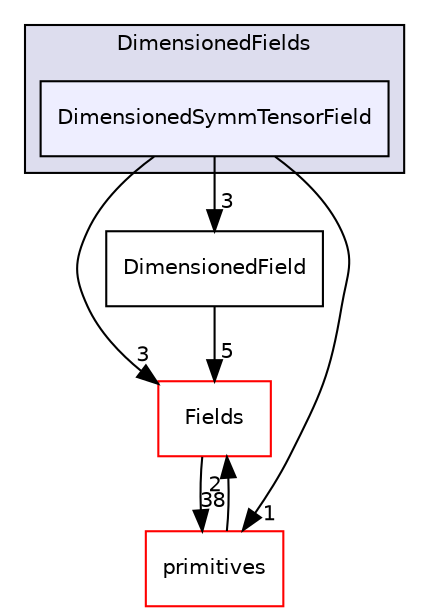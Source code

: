 digraph "src/OpenFOAM/fields/DimensionedFields/DimensionedSymmTensorField" {
  bgcolor=transparent;
  compound=true
  node [ fontsize="10", fontname="Helvetica"];
  edge [ labelfontsize="10", labelfontname="Helvetica"];
  subgraph clusterdir_8c8bb42ce9b582caaa8128a267c381ba {
    graph [ bgcolor="#ddddee", pencolor="black", label="DimensionedFields" fontname="Helvetica", fontsize="10", URL="dir_8c8bb42ce9b582caaa8128a267c381ba.html"]
  dir_b8e480b10bf5ae8db93feee4867cc765 [shape=box, label="DimensionedSymmTensorField", style="filled", fillcolor="#eeeeff", pencolor="black", URL="dir_b8e480b10bf5ae8db93feee4867cc765.html"];
  }
  dir_7d364942a13d3ce50f6681364b448a98 [shape=box label="Fields" color="red" URL="dir_7d364942a13d3ce50f6681364b448a98.html"];
  dir_3e50f45338116b169052b428016851aa [shape=box label="primitives" color="red" URL="dir_3e50f45338116b169052b428016851aa.html"];
  dir_68686b528deddc46396f1a68fb7c2b79 [shape=box label="DimensionedField" URL="dir_68686b528deddc46396f1a68fb7c2b79.html"];
  dir_7d364942a13d3ce50f6681364b448a98->dir_3e50f45338116b169052b428016851aa [headlabel="38", labeldistance=1.5 headhref="dir_002033_002316.html"];
  dir_b8e480b10bf5ae8db93feee4867cc765->dir_7d364942a13d3ce50f6681364b448a98 [headlabel="3", labeldistance=1.5 headhref="dir_002022_002033.html"];
  dir_b8e480b10bf5ae8db93feee4867cc765->dir_3e50f45338116b169052b428016851aa [headlabel="1", labeldistance=1.5 headhref="dir_002022_002316.html"];
  dir_b8e480b10bf5ae8db93feee4867cc765->dir_68686b528deddc46396f1a68fb7c2b79 [headlabel="3", labeldistance=1.5 headhref="dir_002022_002019.html"];
  dir_3e50f45338116b169052b428016851aa->dir_7d364942a13d3ce50f6681364b448a98 [headlabel="2", labeldistance=1.5 headhref="dir_002316_002033.html"];
  dir_68686b528deddc46396f1a68fb7c2b79->dir_7d364942a13d3ce50f6681364b448a98 [headlabel="5", labeldistance=1.5 headhref="dir_002019_002033.html"];
}
